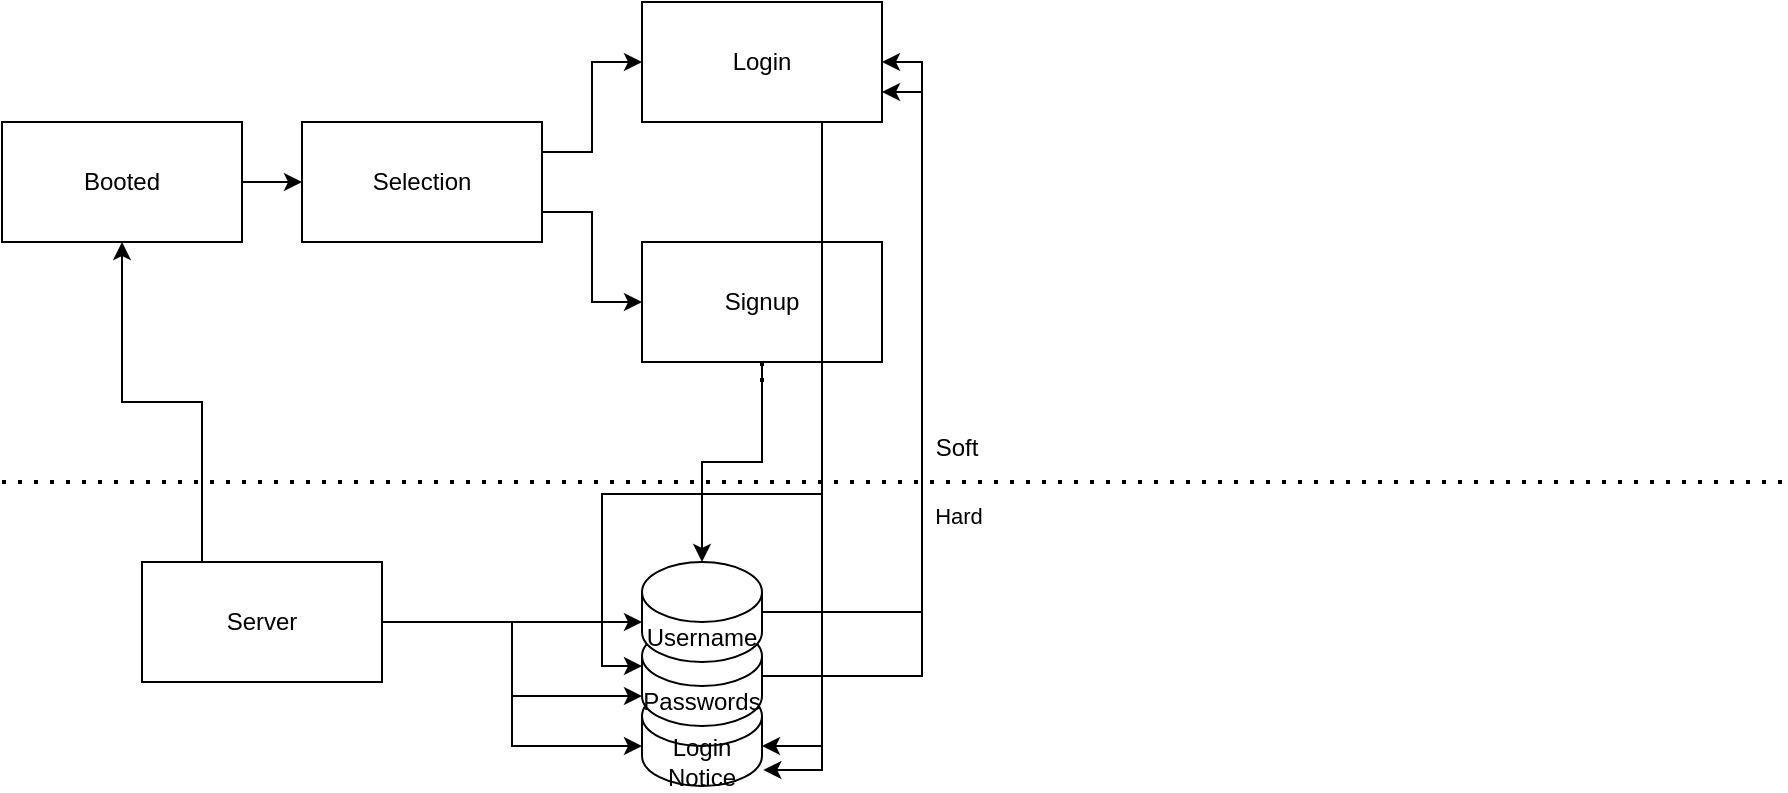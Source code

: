 <mxfile version="21.8.2" type="github">
  <diagram name="Page-1" id="q8DDtiyLQRSobtQ3qk2a">
    <mxGraphModel dx="1644" dy="432" grid="1" gridSize="10" guides="1" tooltips="1" connect="1" arrows="1" fold="1" page="1" pageScale="1" pageWidth="850" pageHeight="1100" math="0" shadow="0">
      <root>
        <mxCell id="0" />
        <mxCell id="1" parent="0" />
        <mxCell id="BnajCfSw2i4muXMbBNT6-6" style="edgeStyle=orthogonalEdgeStyle;rounded=0;orthogonalLoop=1;jettySize=auto;html=1;exitX=1;exitY=0.25;exitDx=0;exitDy=0;entryX=0;entryY=0.5;entryDx=0;entryDy=0;" edge="1" parent="1" source="BnajCfSw2i4muXMbBNT6-1" target="BnajCfSw2i4muXMbBNT6-2">
          <mxGeometry relative="1" as="geometry" />
        </mxCell>
        <mxCell id="BnajCfSw2i4muXMbBNT6-7" style="edgeStyle=orthogonalEdgeStyle;rounded=0;orthogonalLoop=1;jettySize=auto;html=1;exitX=1;exitY=0.75;exitDx=0;exitDy=0;entryX=0;entryY=0.5;entryDx=0;entryDy=0;" edge="1" parent="1" source="BnajCfSw2i4muXMbBNT6-1" target="BnajCfSw2i4muXMbBNT6-3">
          <mxGeometry relative="1" as="geometry" />
        </mxCell>
        <mxCell id="BnajCfSw2i4muXMbBNT6-1" value="Selection" style="rounded=0;whiteSpace=wrap;html=1;" vertex="1" parent="1">
          <mxGeometry x="70" y="260" width="120" height="60" as="geometry" />
        </mxCell>
        <mxCell id="BnajCfSw2i4muXMbBNT6-2" value="Login" style="rounded=0;whiteSpace=wrap;html=1;" vertex="1" parent="1">
          <mxGeometry x="240" y="200" width="120" height="60" as="geometry" />
        </mxCell>
        <mxCell id="BnajCfSw2i4muXMbBNT6-5" style="edgeStyle=orthogonalEdgeStyle;rounded=0;orthogonalLoop=1;jettySize=auto;html=1;exitX=1;exitY=0.5;exitDx=0;exitDy=0;entryX=0;entryY=0.5;entryDx=0;entryDy=0;" edge="1" parent="1" source="BnajCfSw2i4muXMbBNT6-4" target="BnajCfSw2i4muXMbBNT6-1">
          <mxGeometry relative="1" as="geometry" />
        </mxCell>
        <mxCell id="BnajCfSw2i4muXMbBNT6-4" value="Booted" style="rounded=0;whiteSpace=wrap;html=1;" vertex="1" parent="1">
          <mxGeometry x="-80" y="260" width="120" height="60" as="geometry" />
        </mxCell>
        <mxCell id="BnajCfSw2i4muXMbBNT6-8" value="" style="endArrow=none;dashed=1;html=1;dashPattern=1 3;strokeWidth=2;rounded=0;" edge="1" parent="1" source="BnajCfSw2i4muXMbBNT6-3">
          <mxGeometry width="50" height="50" relative="1" as="geometry">
            <mxPoint x="300" y="390" as="sourcePoint" />
            <mxPoint x="350" y="340" as="targetPoint" />
          </mxGeometry>
        </mxCell>
        <mxCell id="BnajCfSw2i4muXMbBNT6-9" value="" style="endArrow=none;dashed=1;html=1;dashPattern=1 3;strokeWidth=2;rounded=0;" edge="1" parent="1">
          <mxGeometry width="50" height="50" relative="1" as="geometry">
            <mxPoint x="-80" y="440" as="sourcePoint" />
            <mxPoint x="810" y="440" as="targetPoint" />
          </mxGeometry>
        </mxCell>
        <mxCell id="BnajCfSw2i4muXMbBNT6-11" value="Hard" style="edgeLabel;html=1;align=center;verticalAlign=middle;resizable=0;points=[];" vertex="1" connectable="0" parent="BnajCfSw2i4muXMbBNT6-9">
          <mxGeometry x="0.067" y="-8" relative="1" as="geometry">
            <mxPoint x="3" y="9" as="offset" />
          </mxGeometry>
        </mxCell>
        <mxCell id="BnajCfSw2i4muXMbBNT6-10" value="" style="endArrow=none;dashed=1;html=1;dashPattern=1 3;strokeWidth=2;rounded=0;" edge="1" parent="1" target="BnajCfSw2i4muXMbBNT6-3">
          <mxGeometry width="50" height="50" relative="1" as="geometry">
            <mxPoint x="300" y="390" as="sourcePoint" />
            <mxPoint x="350" y="340" as="targetPoint" />
          </mxGeometry>
        </mxCell>
        <mxCell id="BnajCfSw2i4muXMbBNT6-3" value="Signup" style="rounded=0;whiteSpace=wrap;html=1;" vertex="1" parent="1">
          <mxGeometry x="240" y="320" width="120" height="60" as="geometry" />
        </mxCell>
        <mxCell id="BnajCfSw2i4muXMbBNT6-12" value="Soft" style="text;html=1;align=center;verticalAlign=middle;resizable=0;points=[];autosize=1;strokeColor=none;fillColor=none;" vertex="1" parent="1">
          <mxGeometry x="377" y="408" width="40" height="30" as="geometry" />
        </mxCell>
        <mxCell id="BnajCfSw2i4muXMbBNT6-17" style="edgeStyle=orthogonalEdgeStyle;rounded=0;orthogonalLoop=1;jettySize=auto;html=1;exitX=0.25;exitY=0;exitDx=0;exitDy=0;entryX=0.5;entryY=1;entryDx=0;entryDy=0;" edge="1" parent="1" source="BnajCfSw2i4muXMbBNT6-15" target="BnajCfSw2i4muXMbBNT6-4">
          <mxGeometry relative="1" as="geometry" />
        </mxCell>
        <mxCell id="BnajCfSw2i4muXMbBNT6-15" value="Server" style="rounded=0;whiteSpace=wrap;html=1;" vertex="1" parent="1">
          <mxGeometry x="-10" y="480" width="120" height="60" as="geometry" />
        </mxCell>
        <mxCell id="BnajCfSw2i4muXMbBNT6-21" value="" style="group" vertex="1" connectable="0" parent="1">
          <mxGeometry x="240" y="480" width="60" height="112" as="geometry" />
        </mxCell>
        <mxCell id="BnajCfSw2i4muXMbBNT6-18" value="Login Notice" style="shape=cylinder3;whiteSpace=wrap;html=1;boundedLbl=1;backgroundOutline=1;size=15;" vertex="1" parent="BnajCfSw2i4muXMbBNT6-21">
          <mxGeometry y="62" width="60" height="50" as="geometry" />
        </mxCell>
        <mxCell id="BnajCfSw2i4muXMbBNT6-19" value="Passwords" style="shape=cylinder3;whiteSpace=wrap;html=1;boundedLbl=1;backgroundOutline=1;size=15;" vertex="1" parent="BnajCfSw2i4muXMbBNT6-21">
          <mxGeometry y="32" width="60" height="50" as="geometry" />
        </mxCell>
        <mxCell id="BnajCfSw2i4muXMbBNT6-20" value="Username" style="shape=cylinder3;whiteSpace=wrap;html=1;boundedLbl=1;backgroundOutline=1;size=15;" vertex="1" parent="BnajCfSw2i4muXMbBNT6-21">
          <mxGeometry width="60" height="50" as="geometry" />
        </mxCell>
        <mxCell id="BnajCfSw2i4muXMbBNT6-22" style="edgeStyle=orthogonalEdgeStyle;rounded=0;orthogonalLoop=1;jettySize=auto;html=1;exitX=0.5;exitY=1;exitDx=0;exitDy=0;entryX=0.5;entryY=0;entryDx=0;entryDy=0;entryPerimeter=0;" edge="1" parent="1" source="BnajCfSw2i4muXMbBNT6-3" target="BnajCfSw2i4muXMbBNT6-20">
          <mxGeometry relative="1" as="geometry" />
        </mxCell>
        <mxCell id="BnajCfSw2i4muXMbBNT6-24" style="edgeStyle=orthogonalEdgeStyle;rounded=0;orthogonalLoop=1;jettySize=auto;html=1;exitX=1;exitY=0.5;exitDx=0;exitDy=0;exitPerimeter=0;entryX=1;entryY=0.75;entryDx=0;entryDy=0;" edge="1" parent="1" source="BnajCfSw2i4muXMbBNT6-20" target="BnajCfSw2i4muXMbBNT6-2">
          <mxGeometry relative="1" as="geometry" />
        </mxCell>
        <mxCell id="BnajCfSw2i4muXMbBNT6-25" style="edgeStyle=orthogonalEdgeStyle;rounded=0;orthogonalLoop=1;jettySize=auto;html=1;exitX=1;exitY=0.5;exitDx=0;exitDy=0;exitPerimeter=0;entryX=1;entryY=0.5;entryDx=0;entryDy=0;" edge="1" parent="1" source="BnajCfSw2i4muXMbBNT6-19" target="BnajCfSw2i4muXMbBNT6-2">
          <mxGeometry relative="1" as="geometry" />
        </mxCell>
        <mxCell id="BnajCfSw2i4muXMbBNT6-27" style="edgeStyle=orthogonalEdgeStyle;rounded=0;orthogonalLoop=1;jettySize=auto;html=1;exitX=1;exitY=0.5;exitDx=0;exitDy=0;entryX=0;entryY=0;entryDx=0;entryDy=30;entryPerimeter=0;" edge="1" parent="1" source="BnajCfSw2i4muXMbBNT6-15" target="BnajCfSw2i4muXMbBNT6-20">
          <mxGeometry relative="1" as="geometry" />
        </mxCell>
        <mxCell id="BnajCfSw2i4muXMbBNT6-28" style="edgeStyle=orthogonalEdgeStyle;rounded=0;orthogonalLoop=1;jettySize=auto;html=1;exitX=1;exitY=0.5;exitDx=0;exitDy=0;entryX=0;entryY=1;entryDx=0;entryDy=-15;entryPerimeter=0;" edge="1" parent="1" source="BnajCfSw2i4muXMbBNT6-15" target="BnajCfSw2i4muXMbBNT6-19">
          <mxGeometry relative="1" as="geometry" />
        </mxCell>
        <mxCell id="BnajCfSw2i4muXMbBNT6-29" style="edgeStyle=orthogonalEdgeStyle;rounded=0;orthogonalLoop=1;jettySize=auto;html=1;exitX=1;exitY=0.5;exitDx=0;exitDy=0;entryX=0;entryY=0;entryDx=0;entryDy=30;entryPerimeter=0;" edge="1" parent="1" source="BnajCfSw2i4muXMbBNT6-15" target="BnajCfSw2i4muXMbBNT6-18">
          <mxGeometry relative="1" as="geometry" />
        </mxCell>
        <mxCell id="BnajCfSw2i4muXMbBNT6-30" style="edgeStyle=orthogonalEdgeStyle;rounded=0;orthogonalLoop=1;jettySize=auto;html=1;exitX=0.75;exitY=1;exitDx=0;exitDy=0;entryX=0;entryY=0;entryDx=0;entryDy=20;entryPerimeter=0;" edge="1" parent="1" source="BnajCfSw2i4muXMbBNT6-3" target="BnajCfSw2i4muXMbBNT6-19">
          <mxGeometry relative="1" as="geometry" />
        </mxCell>
        <mxCell id="BnajCfSw2i4muXMbBNT6-32" style="edgeStyle=orthogonalEdgeStyle;rounded=0;orthogonalLoop=1;jettySize=auto;html=1;exitX=0.75;exitY=1;exitDx=0;exitDy=0;entryX=1;entryY=0;entryDx=0;entryDy=30;entryPerimeter=0;" edge="1" parent="1" source="BnajCfSw2i4muXMbBNT6-2" target="BnajCfSw2i4muXMbBNT6-18">
          <mxGeometry relative="1" as="geometry" />
        </mxCell>
        <mxCell id="BnajCfSw2i4muXMbBNT6-33" style="edgeStyle=orthogonalEdgeStyle;rounded=0;orthogonalLoop=1;jettySize=auto;html=1;exitX=0.75;exitY=1;exitDx=0;exitDy=0;entryX=1.011;entryY=0.84;entryDx=0;entryDy=0;entryPerimeter=0;" edge="1" parent="1" source="BnajCfSw2i4muXMbBNT6-3" target="BnajCfSw2i4muXMbBNT6-18">
          <mxGeometry relative="1" as="geometry" />
        </mxCell>
      </root>
    </mxGraphModel>
  </diagram>
</mxfile>
